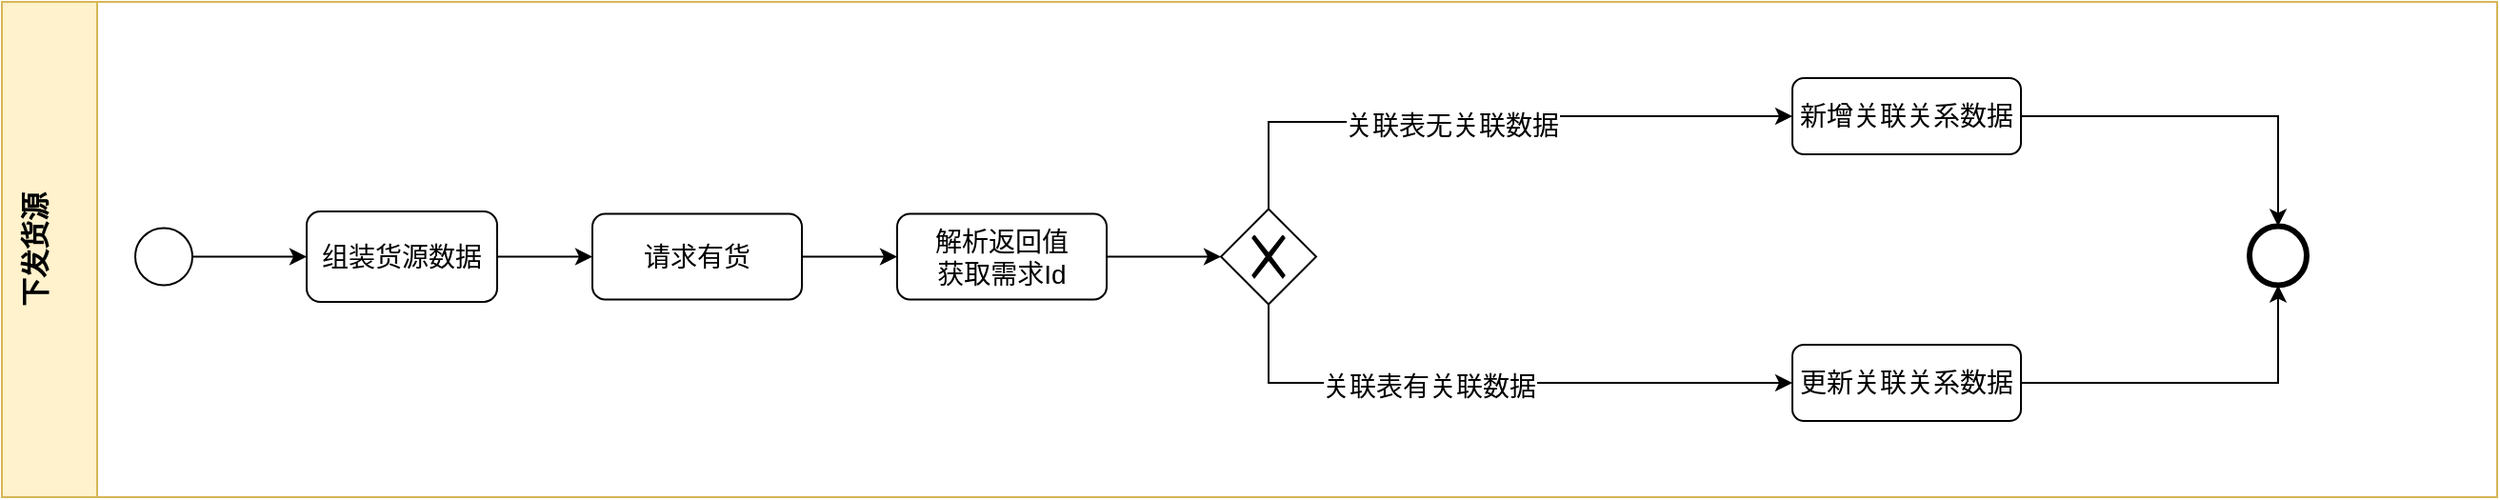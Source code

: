 <mxfile version="14.7.3" type="github" pages="6">
  <diagram id="vt_36qAqTlRjGd_jCPEQ" name="Page-1">
    <mxGraphModel dx="1422" dy="794" grid="1" gridSize="10" guides="1" tooltips="1" connect="1" arrows="1" fold="1" page="1" pageScale="1" pageWidth="1654" pageHeight="2336" math="0" shadow="0">
      <root>
        <mxCell id="0" />
        <mxCell id="1" parent="0" />
        <mxCell id="Cg1jh_Oa0pKJDb-Ru3O8-1" value="下发货源&#xa;" style="swimlane;startSize=50;horizontal=0;fillColor=#fff2cc;strokeColor=#d6b656;fontSize=15;" parent="1" vertex="1">
          <mxGeometry x="40" y="160" width="1310" height="260" as="geometry" />
        </mxCell>
        <mxCell id="Cg1jh_Oa0pKJDb-Ru3O8-2" value="" style="shape=mxgraph.bpmn.shape;html=1;verticalLabelPosition=bottom;labelBackgroundColor=#ffffff;verticalAlign=top;align=center;perimeter=ellipsePerimeter;outlineConnect=0;outline=standard;symbol=general;" parent="Cg1jh_Oa0pKJDb-Ru3O8-1" vertex="1">
          <mxGeometry x="70" y="118.75" width="30" height="30" as="geometry" />
        </mxCell>
        <mxCell id="Cg1jh_Oa0pKJDb-Ru3O8-6" value="组装货源数据" style="shape=ext;rounded=1;html=1;whiteSpace=wrap;fontSize=14;" parent="Cg1jh_Oa0pKJDb-Ru3O8-1" vertex="1">
          <mxGeometry x="160" y="110" width="100" height="47.5" as="geometry" />
        </mxCell>
        <mxCell id="Cg1jh_Oa0pKJDb-Ru3O8-7" value="请求有货" style="shape=ext;rounded=1;html=1;whiteSpace=wrap;fontSize=14;" parent="Cg1jh_Oa0pKJDb-Ru3O8-1" vertex="1">
          <mxGeometry x="310" y="111.25" width="110" height="45" as="geometry" />
        </mxCell>
        <mxCell id="Cg1jh_Oa0pKJDb-Ru3O8-8" value="" style="edgeStyle=orthogonalEdgeStyle;rounded=0;orthogonalLoop=1;jettySize=auto;html=1;fontSize=15;" parent="Cg1jh_Oa0pKJDb-Ru3O8-1" source="Cg1jh_Oa0pKJDb-Ru3O8-6" target="Cg1jh_Oa0pKJDb-Ru3O8-7" edge="1">
          <mxGeometry relative="1" as="geometry" />
        </mxCell>
        <mxCell id="Cg1jh_Oa0pKJDb-Ru3O8-9" value="解析返回值&lt;br style=&quot;font-size: 14px;&quot;&gt;获取需求Id" style="shape=ext;rounded=1;html=1;whiteSpace=wrap;fontSize=14;" parent="Cg1jh_Oa0pKJDb-Ru3O8-1" vertex="1">
          <mxGeometry x="470" y="111.25" width="110" height="45" as="geometry" />
        </mxCell>
        <mxCell id="Cg1jh_Oa0pKJDb-Ru3O8-10" value="" style="edgeStyle=orthogonalEdgeStyle;rounded=0;orthogonalLoop=1;jettySize=auto;html=1;fontSize=15;" parent="Cg1jh_Oa0pKJDb-Ru3O8-1" source="Cg1jh_Oa0pKJDb-Ru3O8-7" target="Cg1jh_Oa0pKJDb-Ru3O8-9" edge="1">
          <mxGeometry relative="1" as="geometry" />
        </mxCell>
        <mxCell id="Cg1jh_Oa0pKJDb-Ru3O8-3" style="edgeStyle=orthogonalEdgeStyle;rounded=0;orthogonalLoop=1;jettySize=auto;html=1;fontSize=15;" parent="Cg1jh_Oa0pKJDb-Ru3O8-1" source="Cg1jh_Oa0pKJDb-Ru3O8-2" target="Cg1jh_Oa0pKJDb-Ru3O8-6" edge="1">
          <mxGeometry relative="1" as="geometry">
            <mxPoint x="160" y="103.75" as="targetPoint" />
          </mxGeometry>
        </mxCell>
        <mxCell id="Cg1jh_Oa0pKJDb-Ru3O8-21" style="edgeStyle=orthogonalEdgeStyle;rounded=0;orthogonalLoop=1;jettySize=auto;html=1;fontSize=14;entryX=0;entryY=0.5;entryDx=0;entryDy=0;" parent="Cg1jh_Oa0pKJDb-Ru3O8-1" source="Cg1jh_Oa0pKJDb-Ru3O8-14" target="Cg1jh_Oa0pKJDb-Ru3O8-20" edge="1">
          <mxGeometry relative="1" as="geometry">
            <mxPoint x="780" y="63" as="targetPoint" />
            <Array as="points">
              <mxPoint x="665" y="63" />
              <mxPoint x="770" y="63" />
            </Array>
          </mxGeometry>
        </mxCell>
        <mxCell id="Cg1jh_Oa0pKJDb-Ru3O8-59" value="关联表无关联数据" style="edgeLabel;html=1;align=center;verticalAlign=middle;resizable=0;points=[];fontSize=14;" parent="Cg1jh_Oa0pKJDb-Ru3O8-21" vertex="1" connectable="0">
          <mxGeometry x="-0.129" y="-2" relative="1" as="geometry">
            <mxPoint as="offset" />
          </mxGeometry>
        </mxCell>
        <mxCell id="Cg1jh_Oa0pKJDb-Ru3O8-61" style="edgeStyle=orthogonalEdgeStyle;rounded=0;orthogonalLoop=1;jettySize=auto;html=1;exitX=0.5;exitY=1;exitDx=0;exitDy=0;entryX=0;entryY=0.5;entryDx=0;entryDy=0;fontSize=14;" parent="Cg1jh_Oa0pKJDb-Ru3O8-1" source="Cg1jh_Oa0pKJDb-Ru3O8-14" target="Cg1jh_Oa0pKJDb-Ru3O8-60" edge="1">
          <mxGeometry relative="1" as="geometry" />
        </mxCell>
        <mxCell id="Cg1jh_Oa0pKJDb-Ru3O8-62" value="关联表有关联数据" style="edgeLabel;html=1;align=center;verticalAlign=middle;resizable=0;points=[];fontSize=14;" parent="Cg1jh_Oa0pKJDb-Ru3O8-61" vertex="1" connectable="0">
          <mxGeometry x="-0.208" y="-2" relative="1" as="geometry">
            <mxPoint as="offset" />
          </mxGeometry>
        </mxCell>
        <mxCell id="Cg1jh_Oa0pKJDb-Ru3O8-14" value="" style="shape=mxgraph.bpmn.shape;html=1;verticalLabelPosition=bottom;labelBackgroundColor=#ffffff;verticalAlign=top;align=center;perimeter=rhombusPerimeter;background=gateway;outlineConnect=0;outline=none;symbol=exclusiveGw;fontSize=14;" parent="Cg1jh_Oa0pKJDb-Ru3O8-1" vertex="1">
          <mxGeometry x="640" y="108.75" width="50" height="50" as="geometry" />
        </mxCell>
        <mxCell id="Cg1jh_Oa0pKJDb-Ru3O8-64" style="edgeStyle=orthogonalEdgeStyle;rounded=0;orthogonalLoop=1;jettySize=auto;html=1;entryX=0.5;entryY=0;entryDx=0;entryDy=0;fontSize=14;" parent="Cg1jh_Oa0pKJDb-Ru3O8-1" source="Cg1jh_Oa0pKJDb-Ru3O8-20" target="Cg1jh_Oa0pKJDb-Ru3O8-63" edge="1">
          <mxGeometry relative="1" as="geometry" />
        </mxCell>
        <mxCell id="Cg1jh_Oa0pKJDb-Ru3O8-20" value="新增关联关系数据" style="shape=ext;rounded=1;html=1;whiteSpace=wrap;fontSize=14;" parent="Cg1jh_Oa0pKJDb-Ru3O8-1" vertex="1">
          <mxGeometry x="940" y="40" width="120" height="40" as="geometry" />
        </mxCell>
        <mxCell id="Cg1jh_Oa0pKJDb-Ru3O8-15" style="edgeStyle=orthogonalEdgeStyle;rounded=0;orthogonalLoop=1;jettySize=auto;html=1;fontSize=14;entryX=0;entryY=0.5;entryDx=0;entryDy=0;" parent="Cg1jh_Oa0pKJDb-Ru3O8-1" source="Cg1jh_Oa0pKJDb-Ru3O8-9" target="Cg1jh_Oa0pKJDb-Ru3O8-14" edge="1">
          <mxGeometry relative="1" as="geometry">
            <mxPoint x="630" y="133.75" as="targetPoint" />
          </mxGeometry>
        </mxCell>
        <mxCell id="Cg1jh_Oa0pKJDb-Ru3O8-65" style="edgeStyle=orthogonalEdgeStyle;rounded=0;orthogonalLoop=1;jettySize=auto;html=1;entryX=0.5;entryY=1;entryDx=0;entryDy=0;fontSize=14;" parent="Cg1jh_Oa0pKJDb-Ru3O8-1" source="Cg1jh_Oa0pKJDb-Ru3O8-60" target="Cg1jh_Oa0pKJDb-Ru3O8-63" edge="1">
          <mxGeometry relative="1" as="geometry" />
        </mxCell>
        <mxCell id="Cg1jh_Oa0pKJDb-Ru3O8-60" value="更新关联关系数据" style="shape=ext;rounded=1;html=1;whiteSpace=wrap;fontSize=14;" parent="Cg1jh_Oa0pKJDb-Ru3O8-1" vertex="1">
          <mxGeometry x="940" y="180" width="120" height="40" as="geometry" />
        </mxCell>
        <mxCell id="Cg1jh_Oa0pKJDb-Ru3O8-63" value="" style="shape=mxgraph.bpmn.shape;html=1;verticalLabelPosition=bottom;labelBackgroundColor=#ffffff;verticalAlign=top;align=center;perimeter=ellipsePerimeter;outlineConnect=0;outline=end;symbol=general;fontSize=14;" parent="Cg1jh_Oa0pKJDb-Ru3O8-1" vertex="1">
          <mxGeometry x="1180" y="117.75" width="30" height="31" as="geometry" />
        </mxCell>
      </root>
    </mxGraphModel>
  </diagram>
  <diagram id="nw0mfLxJOR6cgyH_odvZ" name="Page-2">
    <mxGraphModel dx="1422" dy="794" grid="1" gridSize="10" guides="1" tooltips="1" connect="1" arrows="1" fold="1" page="1" pageScale="1" pageWidth="1654" pageHeight="2336" math="0" shadow="0">
      <root>
        <mxCell id="fIoKG-Cm6xjqqzgbrnAZ-0" />
        <mxCell id="fIoKG-Cm6xjqqzgbrnAZ-1" parent="fIoKG-Cm6xjqqzgbrnAZ-0" />
        <mxCell id="fIoKG-Cm6xjqqzgbrnAZ-2" value="OPENAPI" style="swimlane;html=1;horizontal=0;startSize=20;fontSize=14;" parent="fIoKG-Cm6xjqqzgbrnAZ-1" vertex="1">
          <mxGeometry x="10" y="80" width="1380" height="520" as="geometry" />
        </mxCell>
        <mxCell id="fIoKG-Cm6xjqqzgbrnAZ-3" value="报价+摘单" style="shape=mxgraph.bpmn.shape;html=1;verticalLabelPosition=bottom;labelBackgroundColor=#ffffff;verticalAlign=top;align=center;perimeter=ellipsePerimeter;outlineConnect=0;outline=standard;symbol=general;fontSize=14;" parent="fIoKG-Cm6xjqqzgbrnAZ-2" vertex="1">
          <mxGeometry x="70" y="140" width="30" height="30" as="geometry" />
        </mxCell>
        <mxCell id="fIoKG-Cm6xjqqzgbrnAZ-10" style="edgeStyle=orthogonalEdgeStyle;rounded=0;orthogonalLoop=1;jettySize=auto;html=1;exitX=1;exitY=0.5;exitDx=0;exitDy=0;fontSize=14;" parent="fIoKG-Cm6xjqqzgbrnAZ-2" source="fIoKG-Cm6xjqqzgbrnAZ-8" target="fIoKG-Cm6xjqqzgbrnAZ-9" edge="1">
          <mxGeometry relative="1" as="geometry" />
        </mxCell>
        <mxCell id="fIoKG-Cm6xjqqzgbrnAZ-8" value="查询订单关联表" style="shape=ext;rounded=1;html=1;whiteSpace=wrap;fontSize=14;" parent="fIoKG-Cm6xjqqzgbrnAZ-2" vertex="1">
          <mxGeometry x="180" y="132.5" width="120" height="45" as="geometry" />
        </mxCell>
        <mxCell id="fIoKG-Cm6xjqqzgbrnAZ-9" value="" style="shape=mxgraph.bpmn.shape;html=1;verticalLabelPosition=bottom;labelBackgroundColor=#ffffff;verticalAlign=top;align=center;perimeter=rhombusPerimeter;background=gateway;outlineConnect=0;outline=none;symbol=exclusiveGw;fontSize=14;" parent="fIoKG-Cm6xjqqzgbrnAZ-2" vertex="1">
          <mxGeometry x="370" y="130" width="50" height="50" as="geometry" />
        </mxCell>
        <mxCell id="fIoKG-Cm6xjqqzgbrnAZ-7" style="edgeStyle=orthogonalEdgeStyle;rounded=0;orthogonalLoop=1;jettySize=auto;html=1;exitX=1;exitY=0.5;exitDx=0;exitDy=0;fontSize=14;" parent="fIoKG-Cm6xjqqzgbrnAZ-2" source="fIoKG-Cm6xjqqzgbrnAZ-3" target="fIoKG-Cm6xjqqzgbrnAZ-8" edge="1">
          <mxGeometry relative="1" as="geometry">
            <mxPoint x="160" y="155" as="targetPoint" />
          </mxGeometry>
        </mxCell>
        <mxCell id="fIoKG-Cm6xjqqzgbrnAZ-13" style="edgeStyle=orthogonalEdgeStyle;rounded=0;orthogonalLoop=1;jettySize=auto;html=1;fontSize=14;entryX=0.5;entryY=0;entryDx=0;entryDy=0;" parent="fIoKG-Cm6xjqqzgbrnAZ-2" source="fIoKG-Cm6xjqqzgbrnAZ-9" target="fIoKG-Cm6xjqqzgbrnAZ-19" edge="1">
          <mxGeometry relative="1" as="geometry">
            <mxPoint x="540" y="78" as="targetPoint" />
            <Array as="points">
              <mxPoint x="395" y="78" />
              <mxPoint x="1325" y="78" />
            </Array>
          </mxGeometry>
        </mxCell>
        <mxCell id="fIoKG-Cm6xjqqzgbrnAZ-18" value="data ==null" style="edgeLabel;html=1;align=center;verticalAlign=middle;resizable=0;points=[];fontSize=14;" parent="fIoKG-Cm6xjqqzgbrnAZ-13" vertex="1" connectable="0">
          <mxGeometry x="-0.035" y="3" relative="1" as="geometry">
            <mxPoint x="22" as="offset" />
          </mxGeometry>
        </mxCell>
        <mxCell id="fIoKG-Cm6xjqqzgbrnAZ-19" value="" style="shape=mxgraph.bpmn.shape;html=1;verticalLabelPosition=bottom;labelBackgroundColor=#ffffff;verticalAlign=top;align=center;perimeter=ellipsePerimeter;outlineConnect=0;outline=end;symbol=general;fontSize=14;" parent="fIoKG-Cm6xjqqzgbrnAZ-2" vertex="1">
          <mxGeometry x="1310" y="210" width="30" height="30" as="geometry" />
        </mxCell>
        <mxCell id="fIoKG-Cm6xjqqzgbrnAZ-25" value="type == BIDDING" style="edgeStyle=orthogonalEdgeStyle;rounded=0;orthogonalLoop=1;jettySize=auto;html=1;entryX=0;entryY=0.25;entryDx=0;entryDy=0;fontSize=14;" parent="fIoKG-Cm6xjqqzgbrnAZ-2" source="fIoKG-Cm6xjqqzgbrnAZ-20" target="fIoKG-Cm6xjqqzgbrnAZ-24" edge="1">
          <mxGeometry x="-0.633" y="-15" relative="1" as="geometry">
            <Array as="points">
              <mxPoint x="535" y="151" />
            </Array>
            <mxPoint as="offset" />
          </mxGeometry>
        </mxCell>
        <mxCell id="fIoKG-Cm6xjqqzgbrnAZ-20" value="" style="shape=mxgraph.bpmn.shape;html=1;verticalLabelPosition=bottom;labelBackgroundColor=#ffffff;verticalAlign=top;align=center;perimeter=rhombusPerimeter;background=gateway;outlineConnect=0;outline=none;symbol=exclusiveGw;fontSize=14;" parent="fIoKG-Cm6xjqqzgbrnAZ-2" vertex="1">
          <mxGeometry x="510" y="240" width="50" height="50" as="geometry" />
        </mxCell>
        <mxCell id="fIoKG-Cm6xjqqzgbrnAZ-47" style="edgeStyle=orthogonalEdgeStyle;rounded=0;orthogonalLoop=1;jettySize=auto;html=1;entryX=0;entryY=0.5;entryDx=0;entryDy=0;fontSize=14;" parent="fIoKG-Cm6xjqqzgbrnAZ-2" source="fIoKG-Cm6xjqqzgbrnAZ-24" target="fIoKG-Cm6xjqqzgbrnAZ-19" edge="1">
          <mxGeometry relative="1" as="geometry" />
        </mxCell>
        <mxCell id="fIoKG-Cm6xjqqzgbrnAZ-24" value="走竞价流程" style="shape=ext;rounded=1;html=1;whiteSpace=wrap;fontSize=14;" parent="fIoKG-Cm6xjqqzgbrnAZ-2" vertex="1">
          <mxGeometry x="610" y="140" width="120" height="45" as="geometry" />
        </mxCell>
        <mxCell id="fIoKG-Cm6xjqqzgbrnAZ-29" value="大宗单是否存在" style="html=1;whiteSpace=wrap;rounded=1;dropTarget=0;fontSize=14;" parent="fIoKG-Cm6xjqqzgbrnAZ-2" vertex="1">
          <mxGeometry x="150" y="430" width="130" height="50" as="geometry" />
        </mxCell>
        <mxCell id="fIoKG-Cm6xjqqzgbrnAZ-30" value="" style="html=1;shape=plus;outlineConnect=0;" parent="fIoKG-Cm6xjqqzgbrnAZ-29" vertex="1">
          <mxGeometry x="0.5" y="1" width="14" height="14" relative="1" as="geometry">
            <mxPoint x="-7" y="-14" as="offset" />
          </mxGeometry>
        </mxCell>
        <mxCell id="fIoKG-Cm6xjqqzgbrnAZ-27" style="edgeStyle=orthogonalEdgeStyle;rounded=0;orthogonalLoop=1;jettySize=auto;html=1;exitX=0.5;exitY=1;exitDx=0;exitDy=0;fontSize=14;" parent="fIoKG-Cm6xjqqzgbrnAZ-2" source="fIoKG-Cm6xjqqzgbrnAZ-20" edge="1">
          <mxGeometry relative="1" as="geometry">
            <mxPoint x="80" y="380" as="targetPoint" />
          </mxGeometry>
        </mxCell>
        <mxCell id="fIoKG-Cm6xjqqzgbrnAZ-28" value="type == BULK" style="edgeLabel;html=1;align=center;verticalAlign=middle;resizable=0;points=[];fontSize=14;" parent="fIoKG-Cm6xjqqzgbrnAZ-27" vertex="1" connectable="0">
          <mxGeometry x="-0.2" y="-3" relative="1" as="geometry">
            <mxPoint x="-27" y="3" as="offset" />
          </mxGeometry>
        </mxCell>
        <mxCell id="fIoKG-Cm6xjqqzgbrnAZ-33" value="" style="edgeStyle=orthogonalEdgeStyle;rounded=0;orthogonalLoop=1;jettySize=auto;html=1;fontSize=14;entryX=0;entryY=0.5;entryDx=0;entryDy=0;" parent="fIoKG-Cm6xjqqzgbrnAZ-2" source="fIoKG-Cm6xjqqzgbrnAZ-29" target="A7RxcKuL_pSq9IBWqaBu-0" edge="1">
          <mxGeometry relative="1" as="geometry">
            <mxPoint x="340" y="455" as="targetPoint" />
          </mxGeometry>
        </mxCell>
        <mxCell id="fIoKG-Cm6xjqqzgbrnAZ-39" style="edgeStyle=orthogonalEdgeStyle;rounded=0;orthogonalLoop=1;jettySize=auto;html=1;exitX=0.25;exitY=1;exitDx=0;exitDy=0;entryX=0;entryY=0.5;entryDx=0;entryDy=0;fontSize=14;" parent="fIoKG-Cm6xjqqzgbrnAZ-2" source="fIoKG-Cm6xjqqzgbrnAZ-38" target="fIoKG-Cm6xjqqzgbrnAZ-29" edge="1">
          <mxGeometry relative="1" as="geometry" />
        </mxCell>
        <mxCell id="fIoKG-Cm6xjqqzgbrnAZ-38" value="走摘单流程" style="shape=ext;rounded=1;html=1;whiteSpace=wrap;fontSize=14;" parent="fIoKG-Cm6xjqqzgbrnAZ-2" vertex="1">
          <mxGeometry x="30" y="375" width="120" height="45" as="geometry" />
        </mxCell>
        <mxCell id="fIoKG-Cm6xjqqzgbrnAZ-21" style="edgeStyle=orthogonalEdgeStyle;rounded=0;orthogonalLoop=1;jettySize=auto;html=1;entryX=0;entryY=0.5;entryDx=0;entryDy=0;fontSize=14;" parent="fIoKG-Cm6xjqqzgbrnAZ-2" edge="1">
          <mxGeometry relative="1" as="geometry">
            <mxPoint x="395" y="185" as="sourcePoint" />
            <mxPoint x="510" y="270" as="targetPoint" />
            <Array as="points">
              <mxPoint x="395" y="270" />
            </Array>
          </mxGeometry>
        </mxCell>
        <mxCell id="fIoKG-Cm6xjqqzgbrnAZ-22" value="data != null" style="edgeLabel;html=1;align=center;verticalAlign=middle;resizable=0;points=[];fontSize=14;" parent="fIoKG-Cm6xjqqzgbrnAZ-21" vertex="1" connectable="0">
          <mxGeometry x="0.259" y="-2" relative="1" as="geometry">
            <mxPoint x="-27" y="-47" as="offset" />
          </mxGeometry>
        </mxCell>
        <mxCell id="fIoKG-Cm6xjqqzgbrnAZ-43" value="请求captain生成订单、运单" style="html=1;whiteSpace=wrap;rounded=1;dropTarget=0;fontSize=14;" parent="fIoKG-Cm6xjqqzgbrnAZ-2" vertex="1">
          <mxGeometry x="880" y="430" width="130" height="50" as="geometry" />
        </mxCell>
        <mxCell id="fIoKG-Cm6xjqqzgbrnAZ-44" value="" style="html=1;shape=plus;outlineConnect=0;" parent="fIoKG-Cm6xjqqzgbrnAZ-43" vertex="1">
          <mxGeometry x="0.5" y="1" width="14" height="14" relative="1" as="geometry">
            <mxPoint x="-7" y="-14" as="offset" />
          </mxGeometry>
        </mxCell>
        <mxCell id="fIoKG-Cm6xjqqzgbrnAZ-46" style="edgeStyle=orthogonalEdgeStyle;rounded=0;orthogonalLoop=1;jettySize=auto;html=1;fontSize=14;entryX=0.5;entryY=1;entryDx=0;entryDy=0;" parent="fIoKG-Cm6xjqqzgbrnAZ-2" source="fIoKG-Cm6xjqqzgbrnAZ-43" target="fIoKG-Cm6xjqqzgbrnAZ-19" edge="1">
          <mxGeometry relative="1" as="geometry">
            <mxPoint x="1330" y="250" as="targetPoint" />
          </mxGeometry>
        </mxCell>
        <mxCell id="A7RxcKuL_pSq9IBWqaBu-2" style="edgeStyle=orthogonalEdgeStyle;rounded=0;orthogonalLoop=1;jettySize=auto;html=1;entryX=0;entryY=0.5;entryDx=0;entryDy=0;" edge="1" parent="fIoKG-Cm6xjqqzgbrnAZ-2" source="A7RxcKuL_pSq9IBWqaBu-0" target="fIoKG-Cm6xjqqzgbrnAZ-43">
          <mxGeometry relative="1" as="geometry" />
        </mxCell>
        <mxCell id="A7RxcKuL_pSq9IBWqaBu-0" value="大宗业务校验" style="html=1;whiteSpace=wrap;rounded=1;dropTarget=0;fontSize=14;" vertex="1" parent="fIoKG-Cm6xjqqzgbrnAZ-2">
          <mxGeometry x="450" y="430" width="130" height="50" as="geometry" />
        </mxCell>
        <mxCell id="A7RxcKuL_pSq9IBWqaBu-1" value="" style="html=1;shape=plus;outlineConnect=0;" vertex="1" parent="A7RxcKuL_pSq9IBWqaBu-0">
          <mxGeometry x="0.5" y="1" width="14" height="14" relative="1" as="geometry">
            <mxPoint x="-7" y="-14" as="offset" />
          </mxGeometry>
        </mxCell>
      </root>
    </mxGraphModel>
  </diagram>
  <diagram id="-HAXIZZhzDkX8t9S05ZH" name="Page-3">
    <mxGraphModel dx="1422" dy="794" grid="1" gridSize="10" guides="1" tooltips="1" connect="1" arrows="1" fold="1" page="1" pageScale="1" pageWidth="1654" pageHeight="2336" math="0" shadow="0">
      <root>
        <mxCell id="ReClkdn4ZBlA1Kpaabsm-0" />
        <mxCell id="ReClkdn4ZBlA1Kpaabsm-1" parent="ReClkdn4ZBlA1Kpaabsm-0" />
        <mxCell id="ReClkdn4ZBlA1Kpaabsm-6" value="派车方法" style="swimlane;startSize=20;horizontal=0;" parent="ReClkdn4ZBlA1Kpaabsm-1" vertex="1">
          <mxGeometry x="130" y="60" width="1030" height="520" as="geometry" />
        </mxCell>
        <mxCell id="ReClkdn4ZBlA1Kpaabsm-14" style="edgeStyle=orthogonalEdgeStyle;rounded=0;orthogonalLoop=1;jettySize=auto;html=1;entryX=0;entryY=0.5;entryDx=0;entryDy=0;entryPerimeter=0;" parent="ReClkdn4ZBlA1Kpaabsm-6" source="ReClkdn4ZBlA1Kpaabsm-7" target="ReClkdn4ZBlA1Kpaabsm-10" edge="1">
          <mxGeometry relative="1" as="geometry" />
        </mxCell>
        <mxCell id="ReClkdn4ZBlA1Kpaabsm-7" value="运营端派车" style="points=[[0.145,0.145,0],[0.5,0,0],[0.855,0.145,0],[1,0.5,0],[0.855,0.855,0],[0.5,1,0],[0.145,0.855,0],[0,0.5,0]];shape=mxgraph.bpmn.event;html=1;verticalLabelPosition=bottom;labelBackgroundColor=#ffffff;verticalAlign=top;align=center;perimeter=ellipsePerimeter;outlineConnect=0;aspect=fixed;outline=standard;symbol=general;" parent="ReClkdn4ZBlA1Kpaabsm-6" vertex="1">
          <mxGeometry x="60" y="170" width="20" height="20" as="geometry" />
        </mxCell>
        <mxCell id="ReClkdn4ZBlA1Kpaabsm-19" style="edgeStyle=orthogonalEdgeStyle;rounded=0;orthogonalLoop=1;jettySize=auto;html=1;" parent="ReClkdn4ZBlA1Kpaabsm-6" source="ReClkdn4ZBlA1Kpaabsm-10" target="ReClkdn4ZBlA1Kpaabsm-18" edge="1">
          <mxGeometry relative="1" as="geometry" />
        </mxCell>
        <mxCell id="ReClkdn4ZBlA1Kpaabsm-10" value="派车业务" style="points=[[0.25,0,0],[0.5,0,0],[0.75,0,0],[1,0.25,0],[1,0.5,0],[1,0.75,0],[0.75,1,0],[0.5,1,0],[0.25,1,0],[0,0.75,0],[0,0.5,0],[0,0.25,0]];shape=mxgraph.bpmn.task;whiteSpace=wrap;rectStyle=rounded;size=10;taskMarker=abstract;" parent="ReClkdn4ZBlA1Kpaabsm-6" vertex="1">
          <mxGeometry x="170" y="155" width="110" height="50" as="geometry" />
        </mxCell>
        <mxCell id="ReClkdn4ZBlA1Kpaabsm-22" style="edgeStyle=orthogonalEdgeStyle;rounded=0;orthogonalLoop=1;jettySize=auto;html=1;entryX=0.5;entryY=0;entryDx=0;entryDy=0;entryPerimeter=0;" parent="ReClkdn4ZBlA1Kpaabsm-6" source="ReClkdn4ZBlA1Kpaabsm-18" target="ReClkdn4ZBlA1Kpaabsm-21" edge="1">
          <mxGeometry relative="1" as="geometry">
            <Array as="points">
              <mxPoint x="375" y="130" />
              <mxPoint x="745" y="130" />
            </Array>
          </mxGeometry>
        </mxCell>
        <mxCell id="ReClkdn4ZBlA1Kpaabsm-23" value="非 运营端 || 自动派车" style="edgeLabel;html=1;align=center;verticalAlign=middle;resizable=0;points=[];" parent="ReClkdn4ZBlA1Kpaabsm-22" vertex="1" connectable="0">
          <mxGeometry x="-0.19" y="-4" relative="1" as="geometry">
            <mxPoint as="offset" />
          </mxGeometry>
        </mxCell>
        <mxCell id="ReClkdn4ZBlA1Kpaabsm-18" value="派车来源" style="points=[[0.25,0.25,0],[0.5,0,0],[0.75,0.25,0],[1,0.5,0],[0.75,0.75,0],[0.5,1,0],[0.25,0.75,0],[0,0.5,0]];shape=mxgraph.bpmn.gateway2;html=1;verticalLabelPosition=bottom;labelBackgroundColor=#ffffff;verticalAlign=top;align=center;perimeter=rhombusPerimeter;outlineConnect=0;outline=none;symbol=none;gwType=exclusive;" parent="ReClkdn4ZBlA1Kpaabsm-6" vertex="1">
          <mxGeometry x="350" y="155" width="50" height="50" as="geometry" />
        </mxCell>
        <mxCell id="ReClkdn4ZBlA1Kpaabsm-21" value="" style="points=[[0.145,0.145,0],[0.5,0,0],[0.855,0.145,0],[1,0.5,0],[0.855,0.855,0],[0.5,1,0],[0.145,0.855,0],[0,0.5,0]];shape=mxgraph.bpmn.event;html=1;verticalLabelPosition=bottom;labelBackgroundColor=#ffffff;verticalAlign=top;align=center;perimeter=ellipsePerimeter;outlineConnect=0;aspect=fixed;outline=end;symbol=terminate2;" parent="ReClkdn4ZBlA1Kpaabsm-6" vertex="1">
          <mxGeometry x="732" y="165" width="25" height="25" as="geometry" />
        </mxCell>
        <mxCell id="ReClkdn4ZBlA1Kpaabsm-31" style="edgeStyle=orthogonalEdgeStyle;rounded=0;orthogonalLoop=1;jettySize=auto;html=1;" parent="ReClkdn4ZBlA1Kpaabsm-6" source="ReClkdn4ZBlA1Kpaabsm-25" edge="1">
          <mxGeometry relative="1" as="geometry">
            <mxPoint x="280" y="315" as="targetPoint" />
          </mxGeometry>
        </mxCell>
        <mxCell id="ReClkdn4ZBlA1Kpaabsm-25" value="派车业务" style="points=[[0.25,0,0],[0.5,0,0],[0.75,0,0],[1,0.25,0],[1,0.5,0],[1,0.75,0],[0.75,1,0],[0.5,1,0],[0.25,1,0],[0,0.75,0],[0,0.5,0],[0,0.25,0]];shape=mxgraph.bpmn.task;whiteSpace=wrap;rectStyle=rounded;size=10;taskMarker=abstract;" parent="ReClkdn4ZBlA1Kpaabsm-6" vertex="1">
          <mxGeometry x="50" y="290" width="110" height="50" as="geometry" />
        </mxCell>
        <mxCell id="ReClkdn4ZBlA1Kpaabsm-32" style="edgeStyle=orthogonalEdgeStyle;rounded=0;orthogonalLoop=1;jettySize=auto;html=1;entryX=0.5;entryY=1;entryDx=0;entryDy=0;entryPerimeter=0;" parent="ReClkdn4ZBlA1Kpaabsm-6" target="ReClkdn4ZBlA1Kpaabsm-21" edge="1">
          <mxGeometry relative="1" as="geometry">
            <mxPoint x="330" y="315" as="sourcePoint" />
          </mxGeometry>
        </mxCell>
        <mxCell id="ReClkdn4ZBlA1Kpaabsm-35" value="投递货源消息" style="points=[[0.25,0,0],[0.5,0,0],[0.75,0,0],[1,0.25,0],[1,0.5,0],[1,0.75,0],[0.75,1,0],[0.5,1,0],[0.25,1,0],[0,0.75,0],[0,0.5,0],[0,0.25,0]];shape=mxgraph.bpmn.task;whiteSpace=wrap;rectStyle=rounded;size=10;taskMarker=send;" parent="ReClkdn4ZBlA1Kpaabsm-6" vertex="1">
          <mxGeometry x="280" y="285" width="110" height="55" as="geometry" />
        </mxCell>
        <mxCell id="ReClkdn4ZBlA1Kpaabsm-36" value="监听货源消息" style="points=[[0.25,0,0],[0.5,0,0],[0.75,0,0],[1,0.25,0],[1,0.5,0],[1,0.75,0],[0.75,1,0],[0.5,1,0],[0.25,1,0],[0,0.75,0],[0,0.5,0],[0,0.25,0]];shape=mxgraph.bpmn.task;whiteSpace=wrap;rectStyle=rounded;size=10;taskMarker=receive;" parent="ReClkdn4ZBlA1Kpaabsm-6" vertex="1">
          <mxGeometry x="275" y="420" width="120" height="50" as="geometry" />
        </mxCell>
        <mxCell id="ReClkdn4ZBlA1Kpaabsm-41" value="组装参数" style="points=[[0.25,0,0],[0.5,0,0],[0.75,0,0],[1,0.25,0],[1,0.5,0],[1,0.75,0],[0.75,1,0],[0.5,1,0],[0.25,1,0],[0,0.75,0],[0,0.5,0],[0,0.25,0]];shape=mxgraph.bpmn.task;whiteSpace=wrap;rectStyle=rounded;size=10;taskMarker=abstract;" parent="ReClkdn4ZBlA1Kpaabsm-6" vertex="1">
          <mxGeometry x="470" y="420" width="110" height="50" as="geometry" />
        </mxCell>
        <mxCell id="ReClkdn4ZBlA1Kpaabsm-44" value="" style="points=[[0.145,0.145,0],[0.5,0,0],[0.855,0.145,0],[1,0.5,0],[0.855,0.855,0],[0.5,1,0],[0.145,0.855,0],[0,0.5,0]];shape=mxgraph.bpmn.event;html=1;verticalLabelPosition=bottom;labelBackgroundColor=#ffffff;verticalAlign=top;align=center;perimeter=ellipsePerimeter;outlineConnect=0;aspect=fixed;outline=end;symbol=terminate2;" parent="ReClkdn4ZBlA1Kpaabsm-6" vertex="1">
          <mxGeometry x="820" y="432.5" width="25" height="25" as="geometry" />
        </mxCell>
        <mxCell id="ReClkdn4ZBlA1Kpaabsm-24" style="edgeStyle=orthogonalEdgeStyle;rounded=0;orthogonalLoop=1;jettySize=auto;html=1;exitX=0.5;exitY=1;exitDx=0;exitDy=0;exitPerimeter=0;" parent="ReClkdn4ZBlA1Kpaabsm-1" source="ReClkdn4ZBlA1Kpaabsm-18" edge="1">
          <mxGeometry relative="1" as="geometry">
            <mxPoint x="230" y="350" as="targetPoint" />
            <Array as="points">
              <mxPoint x="505" y="308" />
              <mxPoint x="230" y="308" />
            </Array>
          </mxGeometry>
        </mxCell>
        <mxCell id="ReClkdn4ZBlA1Kpaabsm-26" value="运营端 || 自动派车" style="edgeLabel;html=1;align=center;verticalAlign=middle;resizable=0;points=[];" parent="ReClkdn4ZBlA1Kpaabsm-24" vertex="1" connectable="0">
          <mxGeometry x="0.134" y="5" relative="1" as="geometry">
            <mxPoint as="offset" />
          </mxGeometry>
        </mxCell>
        <mxCell id="ReClkdn4ZBlA1Kpaabsm-34" value="" style="points=[[0.145,0.145,0],[0.5,0,0],[0.855,0.145,0],[1,0.5,0],[0.855,0.855,0],[0.5,1,0],[0.145,0.855,0],[0,0.5,0]];shape=mxgraph.bpmn.event;html=1;verticalLabelPosition=bottom;labelBackgroundColor=#ffffff;verticalAlign=top;align=center;perimeter=ellipsePerimeter;outlineConnect=0;aspect=fixed;outline=standard;symbol=message;" parent="ReClkdn4ZBlA1Kpaabsm-1" vertex="1">
          <mxGeometry x="810" y="160" width="50" height="50" as="geometry" />
        </mxCell>
        <mxCell id="ReClkdn4ZBlA1Kpaabsm-38" style="edgeStyle=orthogonalEdgeStyle;rounded=0;orthogonalLoop=1;jettySize=auto;html=1;" parent="ReClkdn4ZBlA1Kpaabsm-1" source="ReClkdn4ZBlA1Kpaabsm-35" edge="1">
          <mxGeometry relative="1" as="geometry">
            <mxPoint x="465" y="480" as="targetPoint" />
          </mxGeometry>
        </mxCell>
        <mxCell id="ReClkdn4ZBlA1Kpaabsm-40" value="" style="edgeStyle=orthogonalEdgeStyle;rounded=0;orthogonalLoop=1;jettySize=auto;html=1;" parent="ReClkdn4ZBlA1Kpaabsm-1" source="ReClkdn4ZBlA1Kpaabsm-36" edge="1">
          <mxGeometry relative="1" as="geometry">
            <mxPoint x="605" y="505" as="targetPoint" />
          </mxGeometry>
        </mxCell>
        <mxCell id="ReClkdn4ZBlA1Kpaabsm-45" style="edgeStyle=orthogonalEdgeStyle;rounded=0;orthogonalLoop=1;jettySize=auto;html=1;entryX=0;entryY=0.5;entryDx=0;entryDy=0;entryPerimeter=0;" parent="ReClkdn4ZBlA1Kpaabsm-1" source="ReClkdn4ZBlA1Kpaabsm-42" target="ReClkdn4ZBlA1Kpaabsm-44" edge="1">
          <mxGeometry relative="1" as="geometry" />
        </mxCell>
        <mxCell id="ReClkdn4ZBlA1Kpaabsm-42" value="请求有货" style="points=[[0.25,0,0],[0.5,0,0],[0.75,0,0],[1,0.25,0],[1,0.5,0],[1,0.75,0],[0.75,1,0],[0.5,1,0],[0.25,1,0],[0,0.75,0],[0,0.5,0],[0,0.25,0]];shape=mxgraph.bpmn.task;whiteSpace=wrap;rectStyle=rounded;size=10;taskMarker=abstract;" parent="ReClkdn4ZBlA1Kpaabsm-1" vertex="1">
          <mxGeometry x="790" y="480" width="110" height="50" as="geometry" />
        </mxCell>
        <mxCell id="ReClkdn4ZBlA1Kpaabsm-43" value="" style="edgeStyle=orthogonalEdgeStyle;rounded=0;orthogonalLoop=1;jettySize=auto;html=1;" parent="ReClkdn4ZBlA1Kpaabsm-1" source="ReClkdn4ZBlA1Kpaabsm-41" target="ReClkdn4ZBlA1Kpaabsm-42" edge="1">
          <mxGeometry relative="1" as="geometry" />
        </mxCell>
      </root>
    </mxGraphModel>
  </diagram>
  <diagram id="gSPnXkwwMEL1kYAnHfJA" name="Page-4">
    <mxGraphModel dx="1422" dy="794" grid="1" gridSize="10" guides="1" tooltips="1" connect="1" arrows="1" fold="1" page="1" pageScale="1" pageWidth="1654" pageHeight="2336" math="0" shadow="0">
      <root>
        <mxCell id="c1NOFF7p_eWRz9HWGcn7-0" />
        <mxCell id="c1NOFF7p_eWRz9HWGcn7-1" parent="c1NOFF7p_eWRz9HWGcn7-0" />
        <mxCell id="c1NOFF7p_eWRz9HWGcn7-30" value="&lt;font style=&quot;font-size: 15px&quot;&gt;生产者&lt;/font&gt;" style="rounded=1;whiteSpace=wrap;html=1;" parent="c1NOFF7p_eWRz9HWGcn7-1" vertex="1">
          <mxGeometry x="60" y="130" width="140" height="210" as="geometry" />
        </mxCell>
        <mxCell id="c1NOFF7p_eWRz9HWGcn7-37" value="" style="rounded=1;whiteSpace=wrap;html=1;" parent="c1NOFF7p_eWRz9HWGcn7-1" vertex="1">
          <mxGeometry x="420" y="130" width="510" height="200" as="geometry" />
        </mxCell>
        <mxCell id="c1NOFF7p_eWRz9HWGcn7-38" value="&lt;font style=&quot;font-size: 15px&quot;&gt;&lt;b&gt;Goods_exhcnage&lt;/b&gt;&lt;/font&gt;" style="text;html=1;strokeColor=none;fillColor=none;align=center;verticalAlign=middle;whiteSpace=wrap;rounded=0;" parent="c1NOFF7p_eWRz9HWGcn7-1" vertex="1">
          <mxGeometry x="480" y="140" width="40" height="20" as="geometry" />
        </mxCell>
        <mxCell id="c1NOFF7p_eWRz9HWGcn7-39" value="货源queue" style="rounded=1;whiteSpace=wrap;html=1;" parent="c1NOFF7p_eWRz9HWGcn7-1" vertex="1">
          <mxGeometry x="540" y="170" width="280" height="40" as="geometry" />
        </mxCell>
        <mxCell id="c1NOFF7p_eWRz9HWGcn7-40" value="延时检查queue" style="rounded=1;whiteSpace=wrap;html=1;" parent="c1NOFF7p_eWRz9HWGcn7-1" vertex="1">
          <mxGeometry x="540" y="250" width="280" height="40" as="geometry" />
        </mxCell>
        <mxCell id="c1NOFF7p_eWRz9HWGcn7-44" value="" style="endArrow=classic;html=1;exitX=1;exitY=0.286;exitDx=0;exitDy=0;exitPerimeter=0;" parent="c1NOFF7p_eWRz9HWGcn7-1" source="c1NOFF7p_eWRz9HWGcn7-30" target="c1NOFF7p_eWRz9HWGcn7-39" edge="1">
          <mxGeometry relative="1" as="geometry">
            <mxPoint x="210" y="190" as="sourcePoint" />
            <mxPoint x="310" y="190" as="targetPoint" />
          </mxGeometry>
        </mxCell>
        <mxCell id="c1NOFF7p_eWRz9HWGcn7-50" value="投递n条顺序货源消息" style="edgeLabel;html=1;align=center;verticalAlign=middle;resizable=0;points=[];" parent="c1NOFF7p_eWRz9HWGcn7-44" vertex="1" connectable="0">
          <mxGeometry x="-0.564" y="-2" relative="1" as="geometry">
            <mxPoint as="offset" />
          </mxGeometry>
        </mxCell>
        <mxCell id="c1NOFF7p_eWRz9HWGcn7-60" value="" style="endArrow=classic;html=1;exitX=1;exitY=0.286;exitDx=0;exitDy=0;exitPerimeter=0;" parent="c1NOFF7p_eWRz9HWGcn7-1" edge="1">
          <mxGeometry relative="1" as="geometry">
            <mxPoint x="200" y="269.54" as="sourcePoint" />
            <mxPoint x="540" y="269.497" as="targetPoint" />
          </mxGeometry>
        </mxCell>
        <mxCell id="c1NOFF7p_eWRz9HWGcn7-61" value="投递1条延时检查消息" style="edgeLabel;html=1;align=center;verticalAlign=middle;resizable=0;points=[];" parent="c1NOFF7p_eWRz9HWGcn7-60" vertex="1" connectable="0">
          <mxGeometry x="-0.564" y="-2" relative="1" as="geometry">
            <mxPoint as="offset" />
          </mxGeometry>
        </mxCell>
        <mxCell id="c1NOFF7p_eWRz9HWGcn7-62" value="&lt;font style=&quot;font-size: 15px&quot;&gt;生产者&lt;/font&gt;" style="rounded=1;whiteSpace=wrap;html=1;" parent="c1NOFF7p_eWRz9HWGcn7-1" vertex="1">
          <mxGeometry x="1170" y="120" width="140" height="210" as="geometry" />
        </mxCell>
        <mxCell id="c1NOFF7p_eWRz9HWGcn7-66" value="无监听" style="text;html=1;strokeColor=none;fillColor=none;align=center;verticalAlign=middle;whiteSpace=wrap;rounded=0;" parent="c1NOFF7p_eWRz9HWGcn7-1" vertex="1">
          <mxGeometry x="780" y="260" width="150" height="20" as="geometry" />
        </mxCell>
        <mxCell id="c1NOFF7p_eWRz9HWGcn7-71" value="" style="shape=flexArrow;endArrow=classic;startArrow=classic;html=1;" parent="c1NOFF7p_eWRz9HWGcn7-1" edge="1">
          <mxGeometry width="100" height="100" relative="1" as="geometry">
            <mxPoint x="674.5" y="450" as="sourcePoint" />
            <mxPoint x="674.5" y="290" as="targetPoint" />
          </mxGeometry>
        </mxCell>
        <mxCell id="c1NOFF7p_eWRz9HWGcn7-72" value="" style="rounded=1;whiteSpace=wrap;html=1;" parent="c1NOFF7p_eWRz9HWGcn7-1" vertex="1">
          <mxGeometry x="417.5" y="450" width="525" height="110" as="geometry" />
        </mxCell>
        <mxCell id="c1NOFF7p_eWRz9HWGcn7-74" value="&lt;font style=&quot;font-size: 15px&quot;&gt;&lt;b&gt;Goods_delay_exchange&lt;/b&gt;&lt;/font&gt;" style="text;html=1;strokeColor=none;fillColor=none;align=center;verticalAlign=middle;whiteSpace=wrap;rounded=0;" parent="c1NOFF7p_eWRz9HWGcn7-1" vertex="1">
          <mxGeometry x="427.5" y="490" width="150" height="60" as="geometry" />
        </mxCell>
        <mxCell id="c1NOFF7p_eWRz9HWGcn7-76" style="edgeStyle=orthogonalEdgeStyle;rounded=0;orthogonalLoop=1;jettySize=auto;html=1;exitX=1;exitY=0.5;exitDx=0;exitDy=0;" parent="c1NOFF7p_eWRz9HWGcn7-1" source="c1NOFF7p_eWRz9HWGcn7-75" target="c1NOFF7p_eWRz9HWGcn7-62" edge="1">
          <mxGeometry relative="1" as="geometry" />
        </mxCell>
        <mxCell id="c1NOFF7p_eWRz9HWGcn7-75" value="死信队列" style="rounded=1;whiteSpace=wrap;html=1;" parent="c1NOFF7p_eWRz9HWGcn7-1" vertex="1">
          <mxGeometry x="577.5" y="475" width="205" height="30" as="geometry" />
        </mxCell>
        <mxCell id="c1NOFF7p_eWRz9HWGcn7-77" value="顺序消息入库" style="rounded=1;whiteSpace=wrap;html=1;" parent="c1NOFF7p_eWRz9HWGcn7-1" vertex="1">
          <mxGeometry x="1180" y="170" width="120" height="30" as="geometry" />
        </mxCell>
        <mxCell id="c1NOFF7p_eWRz9HWGcn7-78" value="延时消费" style="rounded=1;whiteSpace=wrap;html=1;" parent="c1NOFF7p_eWRz9HWGcn7-1" vertex="1">
          <mxGeometry x="1180" y="280" width="120" height="30" as="geometry" />
        </mxCell>
        <mxCell id="c1NOFF7p_eWRz9HWGcn7-79" value="死信队列绑定" style="text;html=1;strokeColor=none;fillColor=none;align=center;verticalAlign=middle;whiteSpace=wrap;rounded=0;" parent="c1NOFF7p_eWRz9HWGcn7-1" vertex="1">
          <mxGeometry x="600" y="370" width="240" height="30" as="geometry" />
        </mxCell>
      </root>
    </mxGraphModel>
  </diagram>
  <diagram id="DomtZC3JMRhCPPeCq7_v" name="Page-5">
    <mxGraphModel dx="1422" dy="794" grid="1" gridSize="10" guides="1" tooltips="1" connect="1" arrows="1" fold="1" page="1" pageScale="1" pageWidth="1654" pageHeight="2336" math="0" shadow="0">
      <root>
        <mxCell id="W9eEQKEKIunhyXWX3wMy-0" />
        <mxCell id="W9eEQKEKIunhyXWX3wMy-1" parent="W9eEQKEKIunhyXWX3wMy-0" />
        <mxCell id="W9eEQKEKIunhyXWX3wMy-2" value="顺序消费" style="swimlane;startSize=20;horizontal=0;" parent="W9eEQKEKIunhyXWX3wMy-1" vertex="1">
          <mxGeometry x="90" y="120" width="1270" height="690" as="geometry" />
        </mxCell>
        <mxCell id="W9eEQKEKIunhyXWX3wMy-3" value="投递消息" style="points=[[0.145,0.145,0],[0.5,0,0],[0.855,0.145,0],[1,0.5,0],[0.855,0.855,0],[0.5,1,0],[0.145,0.855,0],[0,0.5,0]];shape=mxgraph.bpmn.event;html=1;verticalLabelPosition=bottom;labelBackgroundColor=#ffffff;verticalAlign=top;align=center;perimeter=ellipsePerimeter;outlineConnect=0;aspect=fixed;outline=standard;symbol=general;" parent="W9eEQKEKIunhyXWX3wMy-2" vertex="1">
          <mxGeometry x="50" y="80" width="30" height="30" as="geometry" />
        </mxCell>
        <mxCell id="W9eEQKEKIunhyXWX3wMy-28" value="生成货源消息批次号" style="points=[[0.25,0,0],[0.5,0,0],[0.75,0,0],[1,0.25,0],[1,0.5,0],[1,0.75,0],[0.75,1,0],[0.5,1,0],[0.25,1,0],[0,0.75,0],[0,0.5,0],[0,0.25,0]];shape=mxgraph.bpmn.task;whiteSpace=wrap;rectStyle=rounded;size=10;taskMarker=abstract;" parent="W9eEQKEKIunhyXWX3wMy-2" vertex="1">
          <mxGeometry x="170" y="70" width="120" height="55" as="geometry" />
        </mxCell>
        <mxCell id="W9eEQKEKIunhyXWX3wMy-37" value="" style="points=[[0.145,0.145,0],[0.5,0,0],[0.855,0.145,0],[1,0.5,0],[0.855,0.855,0],[0.5,1,0],[0.145,0.855,0],[0,0.5,0]];shape=mxgraph.bpmn.event;html=1;verticalLabelPosition=bottom;labelBackgroundColor=#ffffff;verticalAlign=top;align=center;perimeter=ellipsePerimeter;outlineConnect=0;aspect=fixed;outline=end;symbol=terminate2;" parent="W9eEQKEKIunhyXWX3wMy-2" vertex="1">
          <mxGeometry x="1010" y="79" width="37" height="37" as="geometry" />
        </mxCell>
        <mxCell id="W9eEQKEKIunhyXWX3wMy-38" value="循环投递货源消息" style="points=[[0.25,0,0],[0.5,0,0],[0.75,0,0],[1,0.25,0],[1,0.5,0],[1,0.75,0],[0.75,1,0],[0.5,1,0],[0.25,1,0],[0,0.75,0],[0,0.5,0],[0,0.25,0]];shape=mxgraph.bpmn.task;whiteSpace=wrap;rectStyle=rounded;size=10;taskMarker=abstract;isLoopStandard=1;" parent="W9eEQKEKIunhyXWX3wMy-2" vertex="1">
          <mxGeometry x="570" y="73" width="120" height="47" as="geometry" />
        </mxCell>
        <mxCell id="W9eEQKEKIunhyXWX3wMy-66" style="edgeStyle=orthogonalEdgeStyle;rounded=0;orthogonalLoop=1;jettySize=auto;html=1;exitX=1;exitY=0.5;exitDx=0;exitDy=0;exitPerimeter=0;" parent="W9eEQKEKIunhyXWX3wMy-2" source="W9eEQKEKIunhyXWX3wMy-48" target="W9eEQKEKIunhyXWX3wMy-62" edge="1">
          <mxGeometry relative="1" as="geometry" />
        </mxCell>
        <mxCell id="W9eEQKEKIunhyXWX3wMy-48" value="货源消费者" style="points=[[0.145,0.145,0],[0.5,0,0],[0.855,0.145,0],[1,0.5,0],[0.855,0.855,0],[0.5,1,0],[0.145,0.855,0],[0,0.5,0]];shape=mxgraph.bpmn.event;html=1;verticalLabelPosition=bottom;labelBackgroundColor=#ffffff;verticalAlign=top;align=center;perimeter=ellipsePerimeter;outlineConnect=0;aspect=fixed;outline=standard;symbol=message;" parent="W9eEQKEKIunhyXWX3wMy-2" vertex="1">
          <mxGeometry x="120" y="279" width="30" height="30" as="geometry" />
        </mxCell>
        <mxCell id="W9eEQKEKIunhyXWX3wMy-47" style="edgeStyle=orthogonalEdgeStyle;rounded=0;orthogonalLoop=1;jettySize=auto;html=1;entryX=0.5;entryY=0;entryDx=0;entryDy=0;entryPerimeter=0;" parent="W9eEQKEKIunhyXWX3wMy-2" source="W9eEQKEKIunhyXWX3wMy-38" target="W9eEQKEKIunhyXWX3wMy-48" edge="1">
          <mxGeometry relative="1" as="geometry">
            <mxPoint x="630" y="205" as="targetPoint" />
            <Array as="points">
              <mxPoint x="630" y="190" />
              <mxPoint x="135" y="190" />
            </Array>
          </mxGeometry>
        </mxCell>
        <mxCell id="W9eEQKEKIunhyXWX3wMy-58" value="" style="points=[[0.145,0.145,0],[0.5,0,0],[0.855,0.145,0],[1,0.5,0],[0.855,0.855,0],[0.5,1,0],[0.145,0.855,0],[0,0.5,0]];shape=mxgraph.bpmn.event;html=1;verticalLabelPosition=bottom;labelBackgroundColor=#ffffff;verticalAlign=top;align=center;perimeter=ellipsePerimeter;outlineConnect=0;aspect=fixed;outline=eventNonint;symbol=message;" parent="W9eEQKEKIunhyXWX3wMy-2" vertex="1">
          <mxGeometry x="690" y="221.25" width="32.5" height="32.5" as="geometry" />
        </mxCell>
        <mxCell id="W9eEQKEKIunhyXWX3wMy-60" value="延时消息消费者" style="points=[[0.145,0.145,0],[0.5,0,0],[0.855,0.145,0],[1,0.5,0],[0.855,0.855,0],[0.5,1,0],[0.145,0.855,0],[0,0.5,0]];shape=mxgraph.bpmn.event;html=1;verticalLabelPosition=bottom;labelBackgroundColor=#ffffff;verticalAlign=top;align=center;perimeter=ellipsePerimeter;outlineConnect=0;aspect=fixed;outline=standard;symbol=message;" parent="W9eEQKEKIunhyXWX3wMy-2" vertex="1">
          <mxGeometry x="130" y="570" width="30" height="30" as="geometry" />
        </mxCell>
        <mxCell id="W9eEQKEKIunhyXWX3wMy-69" style="edgeStyle=orthogonalEdgeStyle;rounded=0;orthogonalLoop=1;jettySize=auto;html=1;" parent="W9eEQKEKIunhyXWX3wMy-2" source="W9eEQKEKIunhyXWX3wMy-62" target="W9eEQKEKIunhyXWX3wMy-68" edge="1">
          <mxGeometry relative="1" as="geometry">
            <Array as="points">
              <mxPoint x="285" y="238" />
            </Array>
          </mxGeometry>
        </mxCell>
        <mxCell id="W9eEQKEKIunhyXWX3wMy-77" value="否" style="edgeLabel;html=1;align=center;verticalAlign=middle;resizable=0;points=[];" parent="W9eEQKEKIunhyXWX3wMy-69" vertex="1" connectable="0">
          <mxGeometry x="0.079" y="1" relative="1" as="geometry">
            <mxPoint as="offset" />
          </mxGeometry>
        </mxCell>
        <mxCell id="W9eEQKEKIunhyXWX3wMy-75" value="是" style="edgeStyle=orthogonalEdgeStyle;rounded=0;orthogonalLoop=1;jettySize=auto;html=1;entryX=0;entryY=0.5;entryDx=0;entryDy=0;entryPerimeter=0;exitX=0.511;exitY=0.1;exitDx=0;exitDy=0;exitPerimeter=0;" parent="W9eEQKEKIunhyXWX3wMy-2" source="W9eEQKEKIunhyXWX3wMy-63" target="W9eEQKEKIunhyXWX3wMy-74" edge="1">
          <mxGeometry relative="1" as="geometry">
            <Array as="points">
              <mxPoint x="280" y="321" />
              <mxPoint x="280" y="359" />
            </Array>
          </mxGeometry>
        </mxCell>
        <mxCell id="W9eEQKEKIunhyXWX3wMy-62" value="" style="points=[[0.25,0.25,0],[0.5,0,0],[0.75,0.25,0],[1,0.5,0],[0.75,0.75,0],[0.5,1,0],[0.25,0.75,0],[0,0.5,0]];shape=mxgraph.bpmn.gateway2;html=1;verticalLabelPosition=bottom;labelBackgroundColor=#ffffff;verticalAlign=top;align=center;perimeter=rhombusPerimeter;outlineConnect=0;outline=none;symbol=none;gwType=exclusive;" parent="W9eEQKEKIunhyXWX3wMy-2" vertex="1">
          <mxGeometry x="260" y="269" width="50" height="50" as="geometry" />
        </mxCell>
        <mxCell id="W9eEQKEKIunhyXWX3wMy-63" value="是否顺序消息" style="text;html=1;align=center;verticalAlign=middle;resizable=0;points=[];autosize=1;strokeColor=none;" parent="W9eEQKEKIunhyXWX3wMy-2" vertex="1">
          <mxGeometry x="240" y="319" width="90" height="20" as="geometry" />
        </mxCell>
        <mxCell id="W9eEQKEKIunhyXWX3wMy-71" style="edgeStyle=orthogonalEdgeStyle;rounded=0;orthogonalLoop=1;jettySize=auto;html=1;exitX=1;exitY=0.5;exitDx=0;exitDy=0;exitPerimeter=0;" parent="W9eEQKEKIunhyXWX3wMy-2" source="W9eEQKEKIunhyXWX3wMy-68" target="W9eEQKEKIunhyXWX3wMy-58" edge="1">
          <mxGeometry relative="1" as="geometry" />
        </mxCell>
        <mxCell id="W9eEQKEKIunhyXWX3wMy-68" value="正常消费" style="points=[[0.25,0,0],[0.5,0,0],[0.75,0,0],[1,0.25,0],[1,0.5,0],[1,0.75,0],[0.75,1,0],[0.5,1,0],[0.25,1,0],[0,0.75,0],[0,0.5,0],[0,0.25,0]];shape=mxgraph.bpmn.task;whiteSpace=wrap;rectStyle=rounded;size=10;taskMarker=abstract;" parent="W9eEQKEKIunhyXWX3wMy-2" vertex="1">
          <mxGeometry x="450" y="217.5" width="120" height="40" as="geometry" />
        </mxCell>
        <mxCell id="W9eEQKEKIunhyXWX3wMy-76" style="edgeStyle=orthogonalEdgeStyle;rounded=0;orthogonalLoop=1;jettySize=auto;html=1;entryX=0.5;entryY=1;entryDx=0;entryDy=0;entryPerimeter=0;" parent="W9eEQKEKIunhyXWX3wMy-2" source="W9eEQKEKIunhyXWX3wMy-74" target="W9eEQKEKIunhyXWX3wMy-58" edge="1">
          <mxGeometry relative="1" as="geometry" />
        </mxCell>
        <mxCell id="W9eEQKEKIunhyXWX3wMy-74" value="消息入库" style="points=[[0.25,0,0],[0.5,0,0],[0.75,0,0],[1,0.25,0],[1,0.5,0],[1,0.75,0],[0.75,1,0],[0.5,1,0],[0.25,1,0],[0,0.75,0],[0,0.5,0],[0,0.25,0]];shape=mxgraph.bpmn.task;whiteSpace=wrap;rectStyle=rounded;size=10;taskMarker=abstract;" parent="W9eEQKEKIunhyXWX3wMy-2" vertex="1">
          <mxGeometry x="450" y="339" width="120" height="40" as="geometry" />
        </mxCell>
        <mxCell id="W9eEQKEKIunhyXWX3wMy-81" value="解析消息" style="points=[[0.25,0,0],[0.5,0,0],[0.75,0,0],[1,0.25,0],[1,0.5,0],[1,0.75,0],[0.75,1,0],[0.5,1,0],[0.25,1,0],[0,0.75,0],[0,0.5,0],[0,0.25,0]];shape=mxgraph.bpmn.task;whiteSpace=wrap;rectStyle=rounded;size=10;taskMarker=abstract;" parent="W9eEQKEKIunhyXWX3wMy-2" vertex="1">
          <mxGeometry x="230" y="560" width="120" height="40" as="geometry" />
        </mxCell>
        <mxCell id="W9eEQKEKIunhyXWX3wMy-86" style="edgeStyle=orthogonalEdgeStyle;rounded=0;orthogonalLoop=1;jettySize=auto;html=1;" parent="W9eEQKEKIunhyXWX3wMy-2" source="W9eEQKEKIunhyXWX3wMy-83" edge="1">
          <mxGeometry relative="1" as="geometry">
            <mxPoint x="617" y="580" as="targetPoint" />
          </mxGeometry>
        </mxCell>
        <mxCell id="W9eEQKEKIunhyXWX3wMy-83" value="查询待消费的消息" style="points=[[0.25,0,0],[0.5,0,0],[0.75,0,0],[1,0.25,0],[1,0.5,0],[1,0.75,0],[0.75,1,0],[0.5,1,0],[0.25,1,0],[0,0.75,0],[0,0.5,0],[0,0.25,0]];shape=mxgraph.bpmn.task;whiteSpace=wrap;rectStyle=rounded;size=10;taskMarker=abstract;" parent="W9eEQKEKIunhyXWX3wMy-2" vertex="1">
          <mxGeometry x="440" y="560" width="120" height="40" as="geometry" />
        </mxCell>
        <mxCell id="W9eEQKEKIunhyXWX3wMy-84" value="" style="edgeStyle=orthogonalEdgeStyle;rounded=0;orthogonalLoop=1;jettySize=auto;html=1;" parent="W9eEQKEKIunhyXWX3wMy-2" source="W9eEQKEKIunhyXWX3wMy-81" target="W9eEQKEKIunhyXWX3wMy-83" edge="1">
          <mxGeometry relative="1" as="geometry" />
        </mxCell>
        <mxCell id="W9eEQKEKIunhyXWX3wMy-87" value="" style="points=[[0.145,0.145,0],[0.5,0,0],[0.855,0.145,0],[1,0.5,0],[0.855,0.855,0],[0.5,1,0],[0.145,0.855,0],[0,0.5,0]];shape=mxgraph.bpmn.event;html=1;verticalLabelPosition=bottom;labelBackgroundColor=#ffffff;verticalAlign=top;align=center;perimeter=ellipsePerimeter;outlineConnect=0;aspect=fixed;outline=end;symbol=terminate2;" parent="W9eEQKEKIunhyXWX3wMy-2" vertex="1">
          <mxGeometry x="1170" y="564.5" width="31" height="31" as="geometry" />
        </mxCell>
        <mxCell id="W9eEQKEKIunhyXWX3wMy-89" value="循环消费" style="points=[[0.25,0,0],[0.5,0,0],[0.75,0,0],[1,0.25,0],[1,0.5,0],[1,0.75,0],[0.75,1,0],[0.5,1,0],[0.25,1,0],[0,0.75,0],[0,0.5,0],[0,0.25,0]];shape=mxgraph.bpmn.task;whiteSpace=wrap;rectStyle=rounded;size=10;taskMarker=abstract;isLoopStandard=1;" parent="W9eEQKEKIunhyXWX3wMy-2" vertex="1">
          <mxGeometry x="820" y="563.25" width="120" height="36.75" as="geometry" />
        </mxCell>
        <mxCell id="W9eEQKEKIunhyXWX3wMy-92" value="判断DB消息数量是否等于待检查数量" style="points=[[0.25,0.25,0],[0.5,0,0],[0.75,0.25,0],[1,0.5,0],[0.75,0.75,0],[0.5,1,0],[0.25,0.75,0],[0,0.5,0]];shape=mxgraph.bpmn.gateway2;html=1;verticalLabelPosition=bottom;labelBackgroundColor=#ffffff;verticalAlign=top;align=center;perimeter=rhombusPerimeter;outlineConnect=0;outline=none;symbol=none;gwType=exclusive;" parent="W9eEQKEKIunhyXWX3wMy-2" vertex="1">
          <mxGeometry x="620" y="552.5" width="50" height="55" as="geometry" />
        </mxCell>
        <mxCell id="W9eEQKEKIunhyXWX3wMy-94" value="获取消息批次号、消息数量" style="text;html=1;strokeColor=none;fillColor=none;align=center;verticalAlign=middle;whiteSpace=wrap;rounded=0;" parent="W9eEQKEKIunhyXWX3wMy-2" vertex="1">
          <mxGeometry x="215" y="610" width="150" height="30" as="geometry" />
        </mxCell>
        <mxCell id="W9eEQKEKIunhyXWX3wMy-97" style="edgeStyle=orthogonalEdgeStyle;rounded=0;orthogonalLoop=1;jettySize=auto;html=1;" parent="W9eEQKEKIunhyXWX3wMy-2" source="W9eEQKEKIunhyXWX3wMy-96" target="W9eEQKEKIunhyXWX3wMy-87" edge="1">
          <mxGeometry relative="1" as="geometry" />
        </mxCell>
        <mxCell id="W9eEQKEKIunhyXWX3wMy-96" value="消费失败&#xa;等待重试" style="points=[[0.25,0,0],[0.5,0,0],[0.75,0,0],[1,0.25,0],[1,0.5,0],[1,0.75,0],[0.75,1,0],[0.5,1,0],[0.25,1,0],[0,0.75,0],[0,0.5,0],[0,0.25,0]];shape=mxgraph.bpmn.task;whiteSpace=wrap;rectStyle=rounded;size=10;taskMarker=abstract;" parent="W9eEQKEKIunhyXWX3wMy-2" vertex="1">
          <mxGeometry x="820" y="490" width="120" height="40" as="geometry" />
        </mxCell>
        <mxCell id="W9eEQKEKIunhyXWX3wMy-95" style="edgeStyle=orthogonalEdgeStyle;rounded=0;orthogonalLoop=1;jettySize=auto;html=1;" parent="W9eEQKEKIunhyXWX3wMy-2" source="W9eEQKEKIunhyXWX3wMy-92" target="W9eEQKEKIunhyXWX3wMy-96" edge="1">
          <mxGeometry relative="1" as="geometry">
            <mxPoint x="645" y="510" as="targetPoint" />
            <Array as="points">
              <mxPoint x="645" y="510" />
            </Array>
          </mxGeometry>
        </mxCell>
        <mxCell id="W9eEQKEKIunhyXWX3wMy-98" value="不相等" style="edgeLabel;html=1;align=center;verticalAlign=middle;resizable=0;points=[];" parent="W9eEQKEKIunhyXWX3wMy-95" vertex="1" connectable="0">
          <mxGeometry x="0.075" y="1" relative="1" as="geometry">
            <mxPoint as="offset" />
          </mxGeometry>
        </mxCell>
        <mxCell id="W9eEQKEKIunhyXWX3wMy-5" style="edgeStyle=orthogonalEdgeStyle;rounded=0;orthogonalLoop=1;jettySize=auto;html=1;" parent="W9eEQKEKIunhyXWX3wMy-1" source="W9eEQKEKIunhyXWX3wMy-3" edge="1">
          <mxGeometry relative="1" as="geometry">
            <mxPoint x="260" y="215" as="targetPoint" />
          </mxGeometry>
        </mxCell>
        <mxCell id="W9eEQKEKIunhyXWX3wMy-32" value="" style="edgeStyle=orthogonalEdgeStyle;rounded=0;orthogonalLoop=1;jettySize=auto;html=1;" parent="W9eEQKEKIunhyXWX3wMy-1" source="W9eEQKEKIunhyXWX3wMy-29" edge="1">
          <mxGeometry relative="1" as="geometry">
            <mxPoint x="660" y="217.5" as="targetPoint" />
          </mxGeometry>
        </mxCell>
        <mxCell id="W9eEQKEKIunhyXWX3wMy-29" value="消息批次号赋值" style="points=[[0.25,0,0],[0.5,0,0],[0.75,0,0],[1,0.25,0],[1,0.5,0],[1,0.75,0],[0.75,1,0],[0.5,1,0],[0.25,1,0],[0,0.75,0],[0,0.5,0],[0,0.25,0]];shape=mxgraph.bpmn.task;whiteSpace=wrap;rectStyle=rounded;size=10;taskMarker=abstract;" parent="W9eEQKEKIunhyXWX3wMy-1" vertex="1">
          <mxGeometry x="460" y="190" width="120" height="55" as="geometry" />
        </mxCell>
        <mxCell id="W9eEQKEKIunhyXWX3wMy-30" value="" style="edgeStyle=orthogonalEdgeStyle;rounded=0;orthogonalLoop=1;jettySize=auto;html=1;" parent="W9eEQKEKIunhyXWX3wMy-1" source="W9eEQKEKIunhyXWX3wMy-28" target="W9eEQKEKIunhyXWX3wMy-29" edge="1">
          <mxGeometry relative="1" as="geometry" />
        </mxCell>
        <mxCell id="W9eEQKEKIunhyXWX3wMy-35" value="" style="edgeStyle=orthogonalEdgeStyle;rounded=0;orthogonalLoop=1;jettySize=auto;html=1;" parent="W9eEQKEKIunhyXWX3wMy-1" target="W9eEQKEKIunhyXWX3wMy-34" edge="1">
          <mxGeometry relative="1" as="geometry">
            <mxPoint x="780" y="217.5" as="sourcePoint" />
          </mxGeometry>
        </mxCell>
        <mxCell id="W9eEQKEKIunhyXWX3wMy-36" style="edgeStyle=orthogonalEdgeStyle;rounded=0;orthogonalLoop=1;jettySize=auto;html=1;" parent="W9eEQKEKIunhyXWX3wMy-1" source="W9eEQKEKIunhyXWX3wMy-34" edge="1">
          <mxGeometry relative="1" as="geometry">
            <mxPoint x="1100" y="217.5" as="targetPoint" />
          </mxGeometry>
        </mxCell>
        <mxCell id="W9eEQKEKIunhyXWX3wMy-79" style="edgeStyle=orthogonalEdgeStyle;rounded=0;orthogonalLoop=1;jettySize=auto;html=1;exitX=0.5;exitY=1;exitDx=0;exitDy=0;exitPerimeter=0;entryX=0.5;entryY=0;entryDx=0;entryDy=0;entryPerimeter=0;" parent="W9eEQKEKIunhyXWX3wMy-1" source="W9eEQKEKIunhyXWX3wMy-34" target="W9eEQKEKIunhyXWX3wMy-60" edge="1">
          <mxGeometry relative="1" as="geometry">
            <Array as="points">
              <mxPoint x="920" y="570" />
              <mxPoint x="235" y="570" />
            </Array>
          </mxGeometry>
        </mxCell>
        <mxCell id="W9eEQKEKIunhyXWX3wMy-34" value="投递延时检查消息" style="points=[[0.25,0,0],[0.5,0,0],[0.75,0,0],[1,0.25,0],[1,0.5,0],[1,0.75,0],[0.75,1,0],[0.5,1,0],[0.25,1,0],[0,0.75,0],[0,0.5,0],[0,0.25,0]];shape=mxgraph.bpmn.task;whiteSpace=wrap;rectStyle=rounded;size=10;taskMarker=abstract;" parent="W9eEQKEKIunhyXWX3wMy-1" vertex="1">
          <mxGeometry x="860" y="190" width="120" height="55" as="geometry" />
        </mxCell>
        <mxCell id="W9eEQKEKIunhyXWX3wMy-82" style="edgeStyle=orthogonalEdgeStyle;rounded=0;orthogonalLoop=1;jettySize=auto;html=1;" parent="W9eEQKEKIunhyXWX3wMy-1" source="W9eEQKEKIunhyXWX3wMy-60" edge="1">
          <mxGeometry relative="1" as="geometry">
            <mxPoint x="320" y="705" as="targetPoint" />
          </mxGeometry>
        </mxCell>
        <mxCell id="W9eEQKEKIunhyXWX3wMy-99" style="edgeStyle=orthogonalEdgeStyle;rounded=0;orthogonalLoop=1;jettySize=auto;html=1;" parent="W9eEQKEKIunhyXWX3wMy-1" source="W9eEQKEKIunhyXWX3wMy-92" edge="1">
          <mxGeometry relative="1" as="geometry">
            <mxPoint x="910" y="700" as="targetPoint" />
          </mxGeometry>
        </mxCell>
        <mxCell id="W9eEQKEKIunhyXWX3wMy-100" value="相等" style="edgeLabel;html=1;align=center;verticalAlign=middle;resizable=0;points=[];" parent="W9eEQKEKIunhyXWX3wMy-99" vertex="1" connectable="0">
          <mxGeometry x="-0.307" y="-2" relative="1" as="geometry">
            <mxPoint as="offset" />
          </mxGeometry>
        </mxCell>
        <mxCell id="W9eEQKEKIunhyXWX3wMy-101" style="edgeStyle=orthogonalEdgeStyle;rounded=0;orthogonalLoop=1;jettySize=auto;html=1;" parent="W9eEQKEKIunhyXWX3wMy-1" source="W9eEQKEKIunhyXWX3wMy-89" edge="1">
          <mxGeometry relative="1" as="geometry">
            <mxPoint x="1260" y="701.625" as="targetPoint" />
          </mxGeometry>
        </mxCell>
      </root>
    </mxGraphModel>
  </diagram>
  <diagram id="HVG6miShU3_4FoJlISOu" name="Page-6">
    <mxGraphModel dx="1422" dy="794" grid="1" gridSize="10" guides="1" tooltips="1" connect="1" arrows="1" fold="1" page="1" pageScale="1" pageWidth="1654" pageHeight="2336" math="0" shadow="0">
      <root>
        <mxCell id="JMqZ1QL-1Au1TIfo3Ht0-0" />
        <mxCell id="JMqZ1QL-1Au1TIfo3Ht0-1" parent="JMqZ1QL-1Au1TIfo3Ht0-0" />
        <mxCell id="BrAoOB7MfwpkRZUe9qEt-0" value="openapi" style="swimlane;startSize=20;horizontal=0;" parent="JMqZ1QL-1Au1TIfo3Ht0-1" vertex="1">
          <mxGeometry x="20" y="150" width="1340" height="440" as="geometry" />
        </mxCell>
        <mxCell id="BrAoOB7MfwpkRZUe9qEt-1" value="有货派车" style="points=[[0.145,0.145,0],[0.5,0,0],[0.855,0.145,0],[1,0.5,0],[0.855,0.855,0],[0.5,1,0],[0.145,0.855,0],[0,0.5,0]];shape=mxgraph.bpmn.event;html=1;verticalLabelPosition=bottom;labelBackgroundColor=#ffffff;verticalAlign=top;align=center;perimeter=ellipsePerimeter;outlineConnect=0;aspect=fixed;outline=standard;symbol=general;" parent="BrAoOB7MfwpkRZUe9qEt-0" vertex="1">
          <mxGeometry x="60" y="180" width="30" height="30" as="geometry" />
        </mxCell>
        <mxCell id="BrAoOB7MfwpkRZUe9qEt-2" value="参数基本校验" style="points=[[0.25,0,0],[0.5,0,0],[0.75,0,0],[1,0.25,0],[1,0.5,0],[1,0.75,0],[0.75,1,0],[0.5,1,0],[0.25,1,0],[0,0.75,0],[0,0.5,0],[0,0.25,0]];shape=mxgraph.bpmn.task;whiteSpace=wrap;rectStyle=rounded;size=10;taskMarker=abstract;" parent="BrAoOB7MfwpkRZUe9qEt-0" vertex="1">
          <mxGeometry x="150" y="175" width="100" height="40" as="geometry" />
        </mxCell>
        <mxCell id="BrAoOB7MfwpkRZUe9qEt-10" style="edgeStyle=orthogonalEdgeStyle;rounded=0;orthogonalLoop=1;jettySize=auto;html=1;" parent="BrAoOB7MfwpkRZUe9qEt-0" source="BrAoOB7MfwpkRZUe9qEt-7" target="BrAoOB7MfwpkRZUe9qEt-9" edge="1">
          <mxGeometry relative="1" as="geometry" />
        </mxCell>
        <mxCell id="BrAoOB7MfwpkRZUe9qEt-7" value="运单业务校验" style="points=[[0.25,0,0],[0.5,0,0],[0.75,0,0],[1,0.25,0],[1,0.5,0],[1,0.75,0],[0.75,1,0],[0.5,1,0],[0.25,1,0],[0,0.75,0],[0,0.5,0],[0,0.25,0]];shape=mxgraph.bpmn.task;whiteSpace=wrap;rectStyle=rounded;size=10;taskMarker=abstract;" parent="BrAoOB7MfwpkRZUe9qEt-0" vertex="1">
          <mxGeometry x="300" y="175" width="100" height="40" as="geometry" />
        </mxCell>
        <mxCell id="BrAoOB7MfwpkRZUe9qEt-13" style="edgeStyle=orthogonalEdgeStyle;rounded=0;orthogonalLoop=1;jettySize=auto;html=1;exitX=0.5;exitY=0;exitDx=0;exitDy=0;exitPerimeter=0;entryX=0;entryY=0.5;entryDx=0;entryDy=0;entryPerimeter=0;" parent="BrAoOB7MfwpkRZUe9qEt-0" source="BrAoOB7MfwpkRZUe9qEt-9" target="BrAoOB7MfwpkRZUe9qEt-11" edge="1">
          <mxGeometry relative="1" as="geometry" />
        </mxCell>
        <mxCell id="BrAoOB7MfwpkRZUe9qEt-14" value="否" style="edgeLabel;html=1;align=center;verticalAlign=middle;resizable=0;points=[];" parent="BrAoOB7MfwpkRZUe9qEt-13" vertex="1" connectable="0">
          <mxGeometry x="0.149" y="-1" relative="1" as="geometry">
            <mxPoint as="offset" />
          </mxGeometry>
        </mxCell>
        <mxCell id="BrAoOB7MfwpkRZUe9qEt-17" style="edgeStyle=orthogonalEdgeStyle;rounded=0;orthogonalLoop=1;jettySize=auto;html=1;entryX=0;entryY=0.5;entryDx=0;entryDy=0;entryPerimeter=0;" parent="BrAoOB7MfwpkRZUe9qEt-0" source="BrAoOB7MfwpkRZUe9qEt-9" target="BrAoOB7MfwpkRZUe9qEt-16" edge="1">
          <mxGeometry relative="1" as="geometry">
            <Array as="points">
              <mxPoint x="475" y="270" />
            </Array>
          </mxGeometry>
        </mxCell>
        <mxCell id="BrAoOB7MfwpkRZUe9qEt-28" value="是" style="edgeLabel;html=1;align=center;verticalAlign=middle;resizable=0;points=[];" parent="BrAoOB7MfwpkRZUe9qEt-17" vertex="1" connectable="0">
          <mxGeometry x="0.102" y="2" relative="1" as="geometry">
            <mxPoint as="offset" />
          </mxGeometry>
        </mxCell>
        <mxCell id="BrAoOB7MfwpkRZUe9qEt-9" value="是否严格派车" style="points=[[0.25,0.25,0],[0.5,0,0],[0.75,0.25,0],[1,0.5,0],[0.75,0.75,0],[0.5,1,0],[0.25,0.75,0],[0,0.5,0]];shape=mxgraph.bpmn.gateway2;html=1;verticalLabelPosition=bottom;labelBackgroundColor=#ffffff;verticalAlign=top;align=center;perimeter=rhombusPerimeter;outlineConnect=0;outline=none;symbol=none;gwType=exclusive;" parent="BrAoOB7MfwpkRZUe9qEt-0" vertex="1">
          <mxGeometry x="450" y="170" width="50" height="50" as="geometry" />
        </mxCell>
        <mxCell id="BrAoOB7MfwpkRZUe9qEt-27" style="edgeStyle=orthogonalEdgeStyle;rounded=0;orthogonalLoop=1;jettySize=auto;html=1;entryX=0.5;entryY=0;entryDx=0;entryDy=0;entryPerimeter=0;" parent="BrAoOB7MfwpkRZUe9qEt-0" source="BrAoOB7MfwpkRZUe9qEt-11" target="BrAoOB7MfwpkRZUe9qEt-24" edge="1">
          <mxGeometry relative="1" as="geometry" />
        </mxCell>
        <mxCell id="BrAoOB7MfwpkRZUe9qEt-11" value="请求captain&#xa;非严格派车接口" style="points=[[0.25,0,0],[0.5,0,0],[0.75,0,0],[1,0.25,0],[1,0.5,0],[1,0.75,0],[0.75,1,0],[0.5,1,0],[0.25,1,0],[0,0.75,0],[0,0.5,0],[0,0.25,0]];shape=mxgraph.bpmn.task;whiteSpace=wrap;rectStyle=rounded;size=10;taskMarker=abstract;" parent="BrAoOB7MfwpkRZUe9qEt-0" vertex="1">
          <mxGeometry x="650" y="90" width="100" height="40" as="geometry" />
        </mxCell>
        <mxCell id="BrAoOB7MfwpkRZUe9qEt-31" style="edgeStyle=orthogonalEdgeStyle;rounded=0;orthogonalLoop=1;jettySize=auto;html=1;exitX=0.5;exitY=1;exitDx=0;exitDy=0;exitPerimeter=0;entryX=0.5;entryY=0;entryDx=0;entryDy=0;entryPerimeter=0;" parent="BrAoOB7MfwpkRZUe9qEt-0" source="BrAoOB7MfwpkRZUe9qEt-16" target="BrAoOB7MfwpkRZUe9qEt-30" edge="1">
          <mxGeometry relative="1" as="geometry" />
        </mxCell>
        <mxCell id="BrAoOB7MfwpkRZUe9qEt-16" value="请求captain&#xa;严格派车接口" style="points=[[0.25,0,0],[0.5,0,0],[0.75,0,0],[1,0.25,0],[1,0.5,0],[1,0.75,0],[0.75,1,0],[0.5,1,0],[0.25,1,0],[0,0.75,0],[0,0.5,0],[0,0.25,0]];shape=mxgraph.bpmn.task;whiteSpace=wrap;rectStyle=rounded;size=10;taskMarker=abstract;" parent="BrAoOB7MfwpkRZUe9qEt-0" vertex="1">
          <mxGeometry x="650" y="250" width="100" height="40" as="geometry" />
        </mxCell>
        <mxCell id="BrAoOB7MfwpkRZUe9qEt-21" style="edgeStyle=orthogonalEdgeStyle;rounded=0;orthogonalLoop=1;jettySize=auto;html=1;entryX=0;entryY=0.5;entryDx=0;entryDy=0;entryPerimeter=0;exitX=0.5;exitY=0;exitDx=0;exitDy=0;exitPerimeter=0;" parent="BrAoOB7MfwpkRZUe9qEt-0" source="BrAoOB7MfwpkRZUe9qEt-19" target="BrAoOB7MfwpkRZUe9qEt-20" edge="1">
          <mxGeometry relative="1" as="geometry">
            <Array as="points">
              <mxPoint x="855" y="260" />
            </Array>
          </mxGeometry>
        </mxCell>
        <mxCell id="BrAoOB7MfwpkRZUe9qEt-22" value="不通过" style="edgeLabel;html=1;align=center;verticalAlign=middle;resizable=0;points=[];" parent="BrAoOB7MfwpkRZUe9qEt-21" vertex="1" connectable="0">
          <mxGeometry x="0.043" y="3" relative="1" as="geometry">
            <mxPoint x="26" y="3" as="offset" />
          </mxGeometry>
        </mxCell>
        <mxCell id="BrAoOB7MfwpkRZUe9qEt-26" style="edgeStyle=orthogonalEdgeStyle;rounded=0;orthogonalLoop=1;jettySize=auto;html=1;entryX=0.5;entryY=1;entryDx=0;entryDy=0;entryPerimeter=0;" parent="BrAoOB7MfwpkRZUe9qEt-0" source="BrAoOB7MfwpkRZUe9qEt-19" target="BrAoOB7MfwpkRZUe9qEt-24" edge="1">
          <mxGeometry relative="1" as="geometry" />
        </mxCell>
        <mxCell id="BrAoOB7MfwpkRZUe9qEt-34" value="通过" style="edgeLabel;html=1;align=center;verticalAlign=middle;resizable=0;points=[];" parent="BrAoOB7MfwpkRZUe9qEt-26" vertex="1" connectable="0">
          <mxGeometry x="-0.477" relative="1" as="geometry">
            <mxPoint as="offset" />
          </mxGeometry>
        </mxCell>
        <mxCell id="BrAoOB7MfwpkRZUe9qEt-19" value="严格校验是否通过" style="points=[[0.25,0.25,0],[0.5,0,0],[0.75,0.25,0],[1,0.5,0],[0.75,0.75,0],[0.5,1,0],[0.25,0.75,0],[0,0.5,0]];shape=mxgraph.bpmn.gateway2;html=1;verticalLabelPosition=bottom;labelBackgroundColor=#ffffff;verticalAlign=top;align=center;perimeter=rhombusPerimeter;outlineConnect=0;outline=none;symbol=none;gwType=exclusive;" parent="BrAoOB7MfwpkRZUe9qEt-0" vertex="1">
          <mxGeometry x="830" y="325" width="50" height="50" as="geometry" />
        </mxCell>
        <mxCell id="BrAoOB7MfwpkRZUe9qEt-33" style="edgeStyle=orthogonalEdgeStyle;rounded=0;orthogonalLoop=1;jettySize=auto;html=1;exitX=1;exitY=0.5;exitDx=0;exitDy=0;exitPerimeter=0;entryX=0;entryY=0.5;entryDx=0;entryDy=0;entryPerimeter=0;" parent="BrAoOB7MfwpkRZUe9qEt-0" source="BrAoOB7MfwpkRZUe9qEt-20" target="BrAoOB7MfwpkRZUe9qEt-24" edge="1">
          <mxGeometry relative="1" as="geometry" />
        </mxCell>
        <mxCell id="BrAoOB7MfwpkRZUe9qEt-20" value="封装严格校验结果" style="points=[[0.25,0,0],[0.5,0,0],[0.75,0,0],[1,0.25,0],[1,0.5,0],[1,0.75,0],[0.75,1,0],[0.5,1,0],[0.25,1,0],[0,0.75,0],[0,0.5,0],[0,0.25,0]];shape=mxgraph.bpmn.task;whiteSpace=wrap;rectStyle=rounded;size=10;taskMarker=abstract;" parent="BrAoOB7MfwpkRZUe9qEt-0" vertex="1">
          <mxGeometry x="970" y="240" width="140" height="40" as="geometry" />
        </mxCell>
        <mxCell id="BrAoOB7MfwpkRZUe9qEt-24" value="" style="points=[[0.145,0.145,0],[0.5,0,0],[0.855,0.145,0],[1,0.5,0],[0.855,0.855,0],[0.5,1,0],[0.145,0.855,0],[0,0.5,0]];shape=mxgraph.bpmn.event;html=1;verticalLabelPosition=bottom;labelBackgroundColor=#ffffff;verticalAlign=top;align=center;perimeter=ellipsePerimeter;outlineConnect=0;aspect=fixed;outline=end;symbol=terminate2;" parent="BrAoOB7MfwpkRZUe9qEt-0" vertex="1">
          <mxGeometry x="1210" y="160" width="30" height="30" as="geometry" />
        </mxCell>
        <mxCell id="BrAoOB7MfwpkRZUe9qEt-30" value="解析返回值" style="points=[[0.25,0,0],[0.5,0,0],[0.75,0,0],[1,0.25,0],[1,0.5,0],[1,0.75,0],[0.75,1,0],[0.5,1,0],[0.25,1,0],[0,0.75,0],[0,0.5,0],[0,0.25,0]];shape=mxgraph.bpmn.task;whiteSpace=wrap;rectStyle=rounded;size=10;taskMarker=abstract;" parent="BrAoOB7MfwpkRZUe9qEt-0" vertex="1">
          <mxGeometry x="650" y="330" width="100" height="40" as="geometry" />
        </mxCell>
        <mxCell id="BrAoOB7MfwpkRZUe9qEt-3" style="edgeStyle=orthogonalEdgeStyle;rounded=0;orthogonalLoop=1;jettySize=auto;html=1;" parent="JMqZ1QL-1Au1TIfo3Ht0-1" source="BrAoOB7MfwpkRZUe9qEt-1" edge="1">
          <mxGeometry relative="1" as="geometry">
            <mxPoint x="170" y="345" as="targetPoint" />
          </mxGeometry>
        </mxCell>
        <mxCell id="BrAoOB7MfwpkRZUe9qEt-4" style="edgeStyle=orthogonalEdgeStyle;rounded=0;orthogonalLoop=1;jettySize=auto;html=1;" parent="JMqZ1QL-1Au1TIfo3Ht0-1" source="BrAoOB7MfwpkRZUe9qEt-2" edge="1">
          <mxGeometry relative="1" as="geometry">
            <mxPoint x="320" y="345" as="targetPoint" />
          </mxGeometry>
        </mxCell>
        <mxCell id="BrAoOB7MfwpkRZUe9qEt-32" style="edgeStyle=orthogonalEdgeStyle;rounded=0;orthogonalLoop=1;jettySize=auto;html=1;" parent="JMqZ1QL-1Au1TIfo3Ht0-1" source="BrAoOB7MfwpkRZUe9qEt-30" edge="1">
          <mxGeometry relative="1" as="geometry">
            <mxPoint x="850" y="500" as="targetPoint" />
          </mxGeometry>
        </mxCell>
      </root>
    </mxGraphModel>
  </diagram>
</mxfile>
